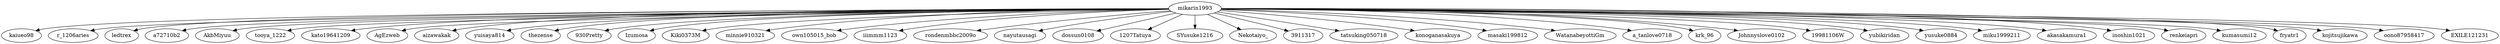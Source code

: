 strict digraph {
"mikarin1993" -> "kaiueo98"
"mikarin1993" -> "r_1206aries"
"mikarin1993" -> "ledtrex"
"mikarin1993" -> "a72710b2"
"mikarin1993" -> "AkbMiyuu"
"mikarin1993" -> "tooya_1222"
"mikarin1993" -> "kato19641209"
"mikarin1993" -> "AgEzweb"
"mikarin1993" -> "aizawakak"
"mikarin1993" -> "yuisaya814"
"mikarin1993" -> "thezense"
"mikarin1993" -> "930Pretty"
"mikarin1993" -> "Izumosa"
"mikarin1993" -> "Kiki0373M"
"mikarin1993" -> "minnie910321"
"mikarin1993" -> "own105015_bob"
"mikarin1993" -> "iiimmm1123"
"mikarin1993" -> "rondenmbbc2009o"
"mikarin1993" -> "nayutausagi"
"mikarin1993" -> "dossun0108"
"mikarin1993" -> "1207Tatuya"
"mikarin1993" -> "SYusuke1216"
"mikarin1993" -> "Nekotaiyo_"
"mikarin1993" -> "3911317"
"mikarin1993" -> "tatsuking050718"
"mikarin1993" -> "konoganasakuya"
"mikarin1993" -> "masaki199812"
"mikarin1993" -> "WatanabeyottiGm"
"mikarin1993" -> "a_tanlove0718"
"mikarin1993" -> "krk_96"
"mikarin1993" -> "Johnnyslove0102"
"mikarin1993" -> "19981106W"
"mikarin1993" -> "yubikiridan"
"mikarin1993" -> "yusuke0884"
"mikarin1993" -> "miku1999211"
"mikarin1993" -> "akasakamura1"
"mikarin1993" -> "inoshin1021"
"mikarin1993" -> "renkeiapri"
"mikarin1993" -> "kumasumi12"
"mikarin1993" -> "fryatr1"
"mikarin1993" -> "kojitsujikawa"
"mikarin1993" -> "oono87958417"
"mikarin1993" -> "EXILE121231"
}